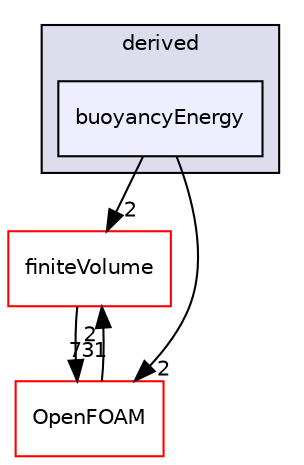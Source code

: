 digraph "src/fvOptions/sources/derived/buoyancyEnergy" {
  bgcolor=transparent;
  compound=true
  node [ fontsize="10", fontname="Helvetica"];
  edge [ labelfontsize="10", labelfontname="Helvetica"];
  subgraph clusterdir_04ada5f3e1c5f73b4b84eeccdf3d9cec {
    graph [ bgcolor="#ddddee", pencolor="black", label="derived" fontname="Helvetica", fontsize="10", URL="dir_04ada5f3e1c5f73b4b84eeccdf3d9cec.html"]
  dir_031926ef918503768c7d48b5b2337dbf [shape=box, label="buoyancyEnergy", style="filled", fillcolor="#eeeeff", pencolor="black", URL="dir_031926ef918503768c7d48b5b2337dbf.html"];
  }
  dir_9bd15774b555cf7259a6fa18f99fe99b [shape=box label="finiteVolume" color="red" URL="dir_9bd15774b555cf7259a6fa18f99fe99b.html"];
  dir_c5473ff19b20e6ec4dfe5c310b3778a8 [shape=box label="OpenFOAM" color="red" URL="dir_c5473ff19b20e6ec4dfe5c310b3778a8.html"];
  dir_9bd15774b555cf7259a6fa18f99fe99b->dir_c5473ff19b20e6ec4dfe5c310b3778a8 [headlabel="731", labeldistance=1.5 headhref="dir_000894_001887.html"];
  dir_031926ef918503768c7d48b5b2337dbf->dir_9bd15774b555cf7259a6fa18f99fe99b [headlabel="2", labeldistance=1.5 headhref="dir_001319_000894.html"];
  dir_031926ef918503768c7d48b5b2337dbf->dir_c5473ff19b20e6ec4dfe5c310b3778a8 [headlabel="2", labeldistance=1.5 headhref="dir_001319_001887.html"];
  dir_c5473ff19b20e6ec4dfe5c310b3778a8->dir_9bd15774b555cf7259a6fa18f99fe99b [headlabel="2", labeldistance=1.5 headhref="dir_001887_000894.html"];
}

